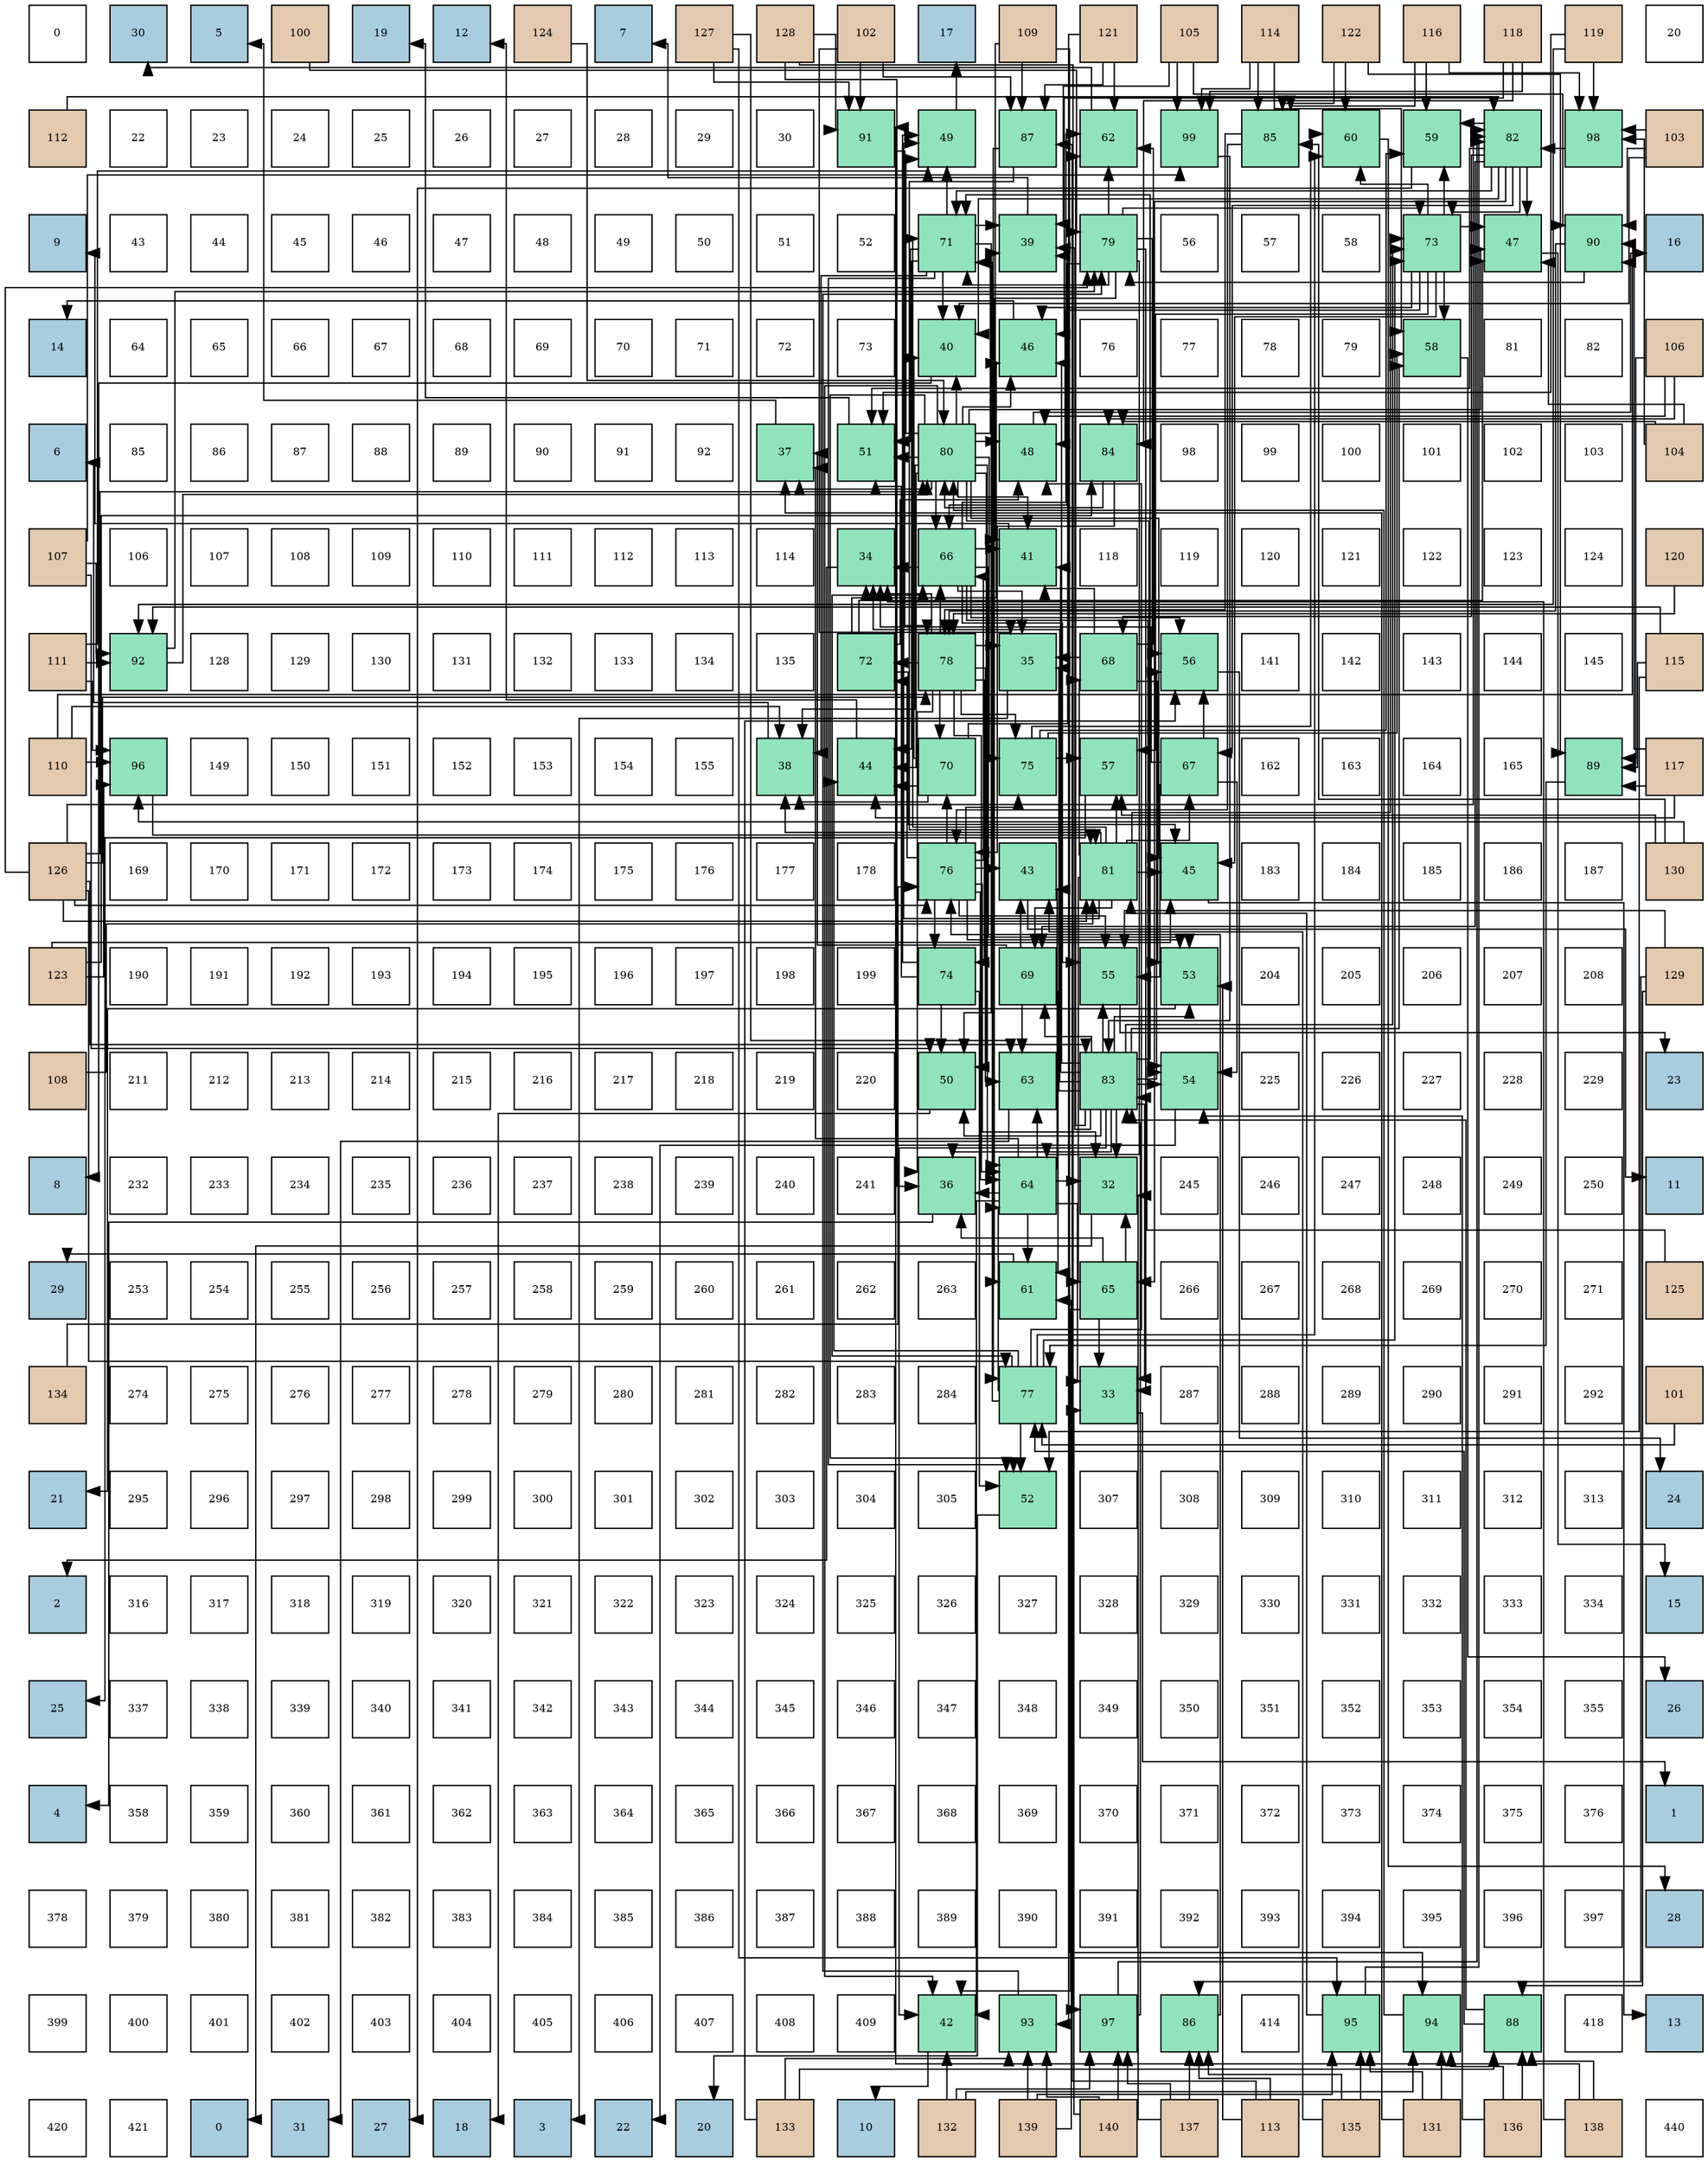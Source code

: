 digraph layout{
 rankdir=TB;
 splines=ortho;
 node [style=filled shape=square fixedsize=true width=0.6];
0[label="0", fontsize=8, fillcolor="#ffffff"];
1[label="30", fontsize=8, fillcolor="#a9ccde"];
2[label="5", fontsize=8, fillcolor="#a9ccde"];
3[label="100", fontsize=8, fillcolor="#e3c9af"];
4[label="19", fontsize=8, fillcolor="#a9ccde"];
5[label="12", fontsize=8, fillcolor="#a9ccde"];
6[label="124", fontsize=8, fillcolor="#e3c9af"];
7[label="7", fontsize=8, fillcolor="#a9ccde"];
8[label="127", fontsize=8, fillcolor="#e3c9af"];
9[label="128", fontsize=8, fillcolor="#e3c9af"];
10[label="102", fontsize=8, fillcolor="#e3c9af"];
11[label="17", fontsize=8, fillcolor="#a9ccde"];
12[label="109", fontsize=8, fillcolor="#e3c9af"];
13[label="121", fontsize=8, fillcolor="#e3c9af"];
14[label="105", fontsize=8, fillcolor="#e3c9af"];
15[label="114", fontsize=8, fillcolor="#e3c9af"];
16[label="122", fontsize=8, fillcolor="#e3c9af"];
17[label="116", fontsize=8, fillcolor="#e3c9af"];
18[label="118", fontsize=8, fillcolor="#e3c9af"];
19[label="119", fontsize=8, fillcolor="#e3c9af"];
20[label="20", fontsize=8, fillcolor="#ffffff"];
21[label="112", fontsize=8, fillcolor="#e3c9af"];
22[label="22", fontsize=8, fillcolor="#ffffff"];
23[label="23", fontsize=8, fillcolor="#ffffff"];
24[label="24", fontsize=8, fillcolor="#ffffff"];
25[label="25", fontsize=8, fillcolor="#ffffff"];
26[label="26", fontsize=8, fillcolor="#ffffff"];
27[label="27", fontsize=8, fillcolor="#ffffff"];
28[label="28", fontsize=8, fillcolor="#ffffff"];
29[label="29", fontsize=8, fillcolor="#ffffff"];
30[label="30", fontsize=8, fillcolor="#ffffff"];
31[label="91", fontsize=8, fillcolor="#91e3bb"];
32[label="49", fontsize=8, fillcolor="#91e3bb"];
33[label="87", fontsize=8, fillcolor="#91e3bb"];
34[label="62", fontsize=8, fillcolor="#91e3bb"];
35[label="99", fontsize=8, fillcolor="#91e3bb"];
36[label="85", fontsize=8, fillcolor="#91e3bb"];
37[label="60", fontsize=8, fillcolor="#91e3bb"];
38[label="59", fontsize=8, fillcolor="#91e3bb"];
39[label="82", fontsize=8, fillcolor="#91e3bb"];
40[label="98", fontsize=8, fillcolor="#91e3bb"];
41[label="103", fontsize=8, fillcolor="#e3c9af"];
42[label="9", fontsize=8, fillcolor="#a9ccde"];
43[label="43", fontsize=8, fillcolor="#ffffff"];
44[label="44", fontsize=8, fillcolor="#ffffff"];
45[label="45", fontsize=8, fillcolor="#ffffff"];
46[label="46", fontsize=8, fillcolor="#ffffff"];
47[label="47", fontsize=8, fillcolor="#ffffff"];
48[label="48", fontsize=8, fillcolor="#ffffff"];
49[label="49", fontsize=8, fillcolor="#ffffff"];
50[label="50", fontsize=8, fillcolor="#ffffff"];
51[label="51", fontsize=8, fillcolor="#ffffff"];
52[label="52", fontsize=8, fillcolor="#ffffff"];
53[label="71", fontsize=8, fillcolor="#91e3bb"];
54[label="39", fontsize=8, fillcolor="#91e3bb"];
55[label="79", fontsize=8, fillcolor="#91e3bb"];
56[label="56", fontsize=8, fillcolor="#ffffff"];
57[label="57", fontsize=8, fillcolor="#ffffff"];
58[label="58", fontsize=8, fillcolor="#ffffff"];
59[label="73", fontsize=8, fillcolor="#91e3bb"];
60[label="47", fontsize=8, fillcolor="#91e3bb"];
61[label="90", fontsize=8, fillcolor="#91e3bb"];
62[label="16", fontsize=8, fillcolor="#a9ccde"];
63[label="14", fontsize=8, fillcolor="#a9ccde"];
64[label="64", fontsize=8, fillcolor="#ffffff"];
65[label="65", fontsize=8, fillcolor="#ffffff"];
66[label="66", fontsize=8, fillcolor="#ffffff"];
67[label="67", fontsize=8, fillcolor="#ffffff"];
68[label="68", fontsize=8, fillcolor="#ffffff"];
69[label="69", fontsize=8, fillcolor="#ffffff"];
70[label="70", fontsize=8, fillcolor="#ffffff"];
71[label="71", fontsize=8, fillcolor="#ffffff"];
72[label="72", fontsize=8, fillcolor="#ffffff"];
73[label="73", fontsize=8, fillcolor="#ffffff"];
74[label="40", fontsize=8, fillcolor="#91e3bb"];
75[label="46", fontsize=8, fillcolor="#91e3bb"];
76[label="76", fontsize=8, fillcolor="#ffffff"];
77[label="77", fontsize=8, fillcolor="#ffffff"];
78[label="78", fontsize=8, fillcolor="#ffffff"];
79[label="79", fontsize=8, fillcolor="#ffffff"];
80[label="58", fontsize=8, fillcolor="#91e3bb"];
81[label="81", fontsize=8, fillcolor="#ffffff"];
82[label="82", fontsize=8, fillcolor="#ffffff"];
83[label="106", fontsize=8, fillcolor="#e3c9af"];
84[label="6", fontsize=8, fillcolor="#a9ccde"];
85[label="85", fontsize=8, fillcolor="#ffffff"];
86[label="86", fontsize=8, fillcolor="#ffffff"];
87[label="87", fontsize=8, fillcolor="#ffffff"];
88[label="88", fontsize=8, fillcolor="#ffffff"];
89[label="89", fontsize=8, fillcolor="#ffffff"];
90[label="90", fontsize=8, fillcolor="#ffffff"];
91[label="91", fontsize=8, fillcolor="#ffffff"];
92[label="92", fontsize=8, fillcolor="#ffffff"];
93[label="37", fontsize=8, fillcolor="#91e3bb"];
94[label="51", fontsize=8, fillcolor="#91e3bb"];
95[label="80", fontsize=8, fillcolor="#91e3bb"];
96[label="48", fontsize=8, fillcolor="#91e3bb"];
97[label="84", fontsize=8, fillcolor="#91e3bb"];
98[label="98", fontsize=8, fillcolor="#ffffff"];
99[label="99", fontsize=8, fillcolor="#ffffff"];
100[label="100", fontsize=8, fillcolor="#ffffff"];
101[label="101", fontsize=8, fillcolor="#ffffff"];
102[label="102", fontsize=8, fillcolor="#ffffff"];
103[label="103", fontsize=8, fillcolor="#ffffff"];
104[label="104", fontsize=8, fillcolor="#e3c9af"];
105[label="107", fontsize=8, fillcolor="#e3c9af"];
106[label="106", fontsize=8, fillcolor="#ffffff"];
107[label="107", fontsize=8, fillcolor="#ffffff"];
108[label="108", fontsize=8, fillcolor="#ffffff"];
109[label="109", fontsize=8, fillcolor="#ffffff"];
110[label="110", fontsize=8, fillcolor="#ffffff"];
111[label="111", fontsize=8, fillcolor="#ffffff"];
112[label="112", fontsize=8, fillcolor="#ffffff"];
113[label="113", fontsize=8, fillcolor="#ffffff"];
114[label="114", fontsize=8, fillcolor="#ffffff"];
115[label="34", fontsize=8, fillcolor="#91e3bb"];
116[label="66", fontsize=8, fillcolor="#91e3bb"];
117[label="41", fontsize=8, fillcolor="#91e3bb"];
118[label="118", fontsize=8, fillcolor="#ffffff"];
119[label="119", fontsize=8, fillcolor="#ffffff"];
120[label="120", fontsize=8, fillcolor="#ffffff"];
121[label="121", fontsize=8, fillcolor="#ffffff"];
122[label="122", fontsize=8, fillcolor="#ffffff"];
123[label="123", fontsize=8, fillcolor="#ffffff"];
124[label="124", fontsize=8, fillcolor="#ffffff"];
125[label="120", fontsize=8, fillcolor="#e3c9af"];
126[label="111", fontsize=8, fillcolor="#e3c9af"];
127[label="92", fontsize=8, fillcolor="#91e3bb"];
128[label="128", fontsize=8, fillcolor="#ffffff"];
129[label="129", fontsize=8, fillcolor="#ffffff"];
130[label="130", fontsize=8, fillcolor="#ffffff"];
131[label="131", fontsize=8, fillcolor="#ffffff"];
132[label="132", fontsize=8, fillcolor="#ffffff"];
133[label="133", fontsize=8, fillcolor="#ffffff"];
134[label="134", fontsize=8, fillcolor="#ffffff"];
135[label="135", fontsize=8, fillcolor="#ffffff"];
136[label="72", fontsize=8, fillcolor="#91e3bb"];
137[label="78", fontsize=8, fillcolor="#91e3bb"];
138[label="35", fontsize=8, fillcolor="#91e3bb"];
139[label="68", fontsize=8, fillcolor="#91e3bb"];
140[label="56", fontsize=8, fillcolor="#91e3bb"];
141[label="141", fontsize=8, fillcolor="#ffffff"];
142[label="142", fontsize=8, fillcolor="#ffffff"];
143[label="143", fontsize=8, fillcolor="#ffffff"];
144[label="144", fontsize=8, fillcolor="#ffffff"];
145[label="145", fontsize=8, fillcolor="#ffffff"];
146[label="115", fontsize=8, fillcolor="#e3c9af"];
147[label="110", fontsize=8, fillcolor="#e3c9af"];
148[label="96", fontsize=8, fillcolor="#91e3bb"];
149[label="149", fontsize=8, fillcolor="#ffffff"];
150[label="150", fontsize=8, fillcolor="#ffffff"];
151[label="151", fontsize=8, fillcolor="#ffffff"];
152[label="152", fontsize=8, fillcolor="#ffffff"];
153[label="153", fontsize=8, fillcolor="#ffffff"];
154[label="154", fontsize=8, fillcolor="#ffffff"];
155[label="155", fontsize=8, fillcolor="#ffffff"];
156[label="38", fontsize=8, fillcolor="#91e3bb"];
157[label="44", fontsize=8, fillcolor="#91e3bb"];
158[label="70", fontsize=8, fillcolor="#91e3bb"];
159[label="75", fontsize=8, fillcolor="#91e3bb"];
160[label="57", fontsize=8, fillcolor="#91e3bb"];
161[label="67", fontsize=8, fillcolor="#91e3bb"];
162[label="162", fontsize=8, fillcolor="#ffffff"];
163[label="163", fontsize=8, fillcolor="#ffffff"];
164[label="164", fontsize=8, fillcolor="#ffffff"];
165[label="165", fontsize=8, fillcolor="#ffffff"];
166[label="89", fontsize=8, fillcolor="#91e3bb"];
167[label="117", fontsize=8, fillcolor="#e3c9af"];
168[label="126", fontsize=8, fillcolor="#e3c9af"];
169[label="169", fontsize=8, fillcolor="#ffffff"];
170[label="170", fontsize=8, fillcolor="#ffffff"];
171[label="171", fontsize=8, fillcolor="#ffffff"];
172[label="172", fontsize=8, fillcolor="#ffffff"];
173[label="173", fontsize=8, fillcolor="#ffffff"];
174[label="174", fontsize=8, fillcolor="#ffffff"];
175[label="175", fontsize=8, fillcolor="#ffffff"];
176[label="176", fontsize=8, fillcolor="#ffffff"];
177[label="177", fontsize=8, fillcolor="#ffffff"];
178[label="178", fontsize=8, fillcolor="#ffffff"];
179[label="76", fontsize=8, fillcolor="#91e3bb"];
180[label="43", fontsize=8, fillcolor="#91e3bb"];
181[label="81", fontsize=8, fillcolor="#91e3bb"];
182[label="45", fontsize=8, fillcolor="#91e3bb"];
183[label="183", fontsize=8, fillcolor="#ffffff"];
184[label="184", fontsize=8, fillcolor="#ffffff"];
185[label="185", fontsize=8, fillcolor="#ffffff"];
186[label="186", fontsize=8, fillcolor="#ffffff"];
187[label="187", fontsize=8, fillcolor="#ffffff"];
188[label="130", fontsize=8, fillcolor="#e3c9af"];
189[label="123", fontsize=8, fillcolor="#e3c9af"];
190[label="190", fontsize=8, fillcolor="#ffffff"];
191[label="191", fontsize=8, fillcolor="#ffffff"];
192[label="192", fontsize=8, fillcolor="#ffffff"];
193[label="193", fontsize=8, fillcolor="#ffffff"];
194[label="194", fontsize=8, fillcolor="#ffffff"];
195[label="195", fontsize=8, fillcolor="#ffffff"];
196[label="196", fontsize=8, fillcolor="#ffffff"];
197[label="197", fontsize=8, fillcolor="#ffffff"];
198[label="198", fontsize=8, fillcolor="#ffffff"];
199[label="199", fontsize=8, fillcolor="#ffffff"];
200[label="74", fontsize=8, fillcolor="#91e3bb"];
201[label="69", fontsize=8, fillcolor="#91e3bb"];
202[label="55", fontsize=8, fillcolor="#91e3bb"];
203[label="53", fontsize=8, fillcolor="#91e3bb"];
204[label="204", fontsize=8, fillcolor="#ffffff"];
205[label="205", fontsize=8, fillcolor="#ffffff"];
206[label="206", fontsize=8, fillcolor="#ffffff"];
207[label="207", fontsize=8, fillcolor="#ffffff"];
208[label="208", fontsize=8, fillcolor="#ffffff"];
209[label="129", fontsize=8, fillcolor="#e3c9af"];
210[label="108", fontsize=8, fillcolor="#e3c9af"];
211[label="211", fontsize=8, fillcolor="#ffffff"];
212[label="212", fontsize=8, fillcolor="#ffffff"];
213[label="213", fontsize=8, fillcolor="#ffffff"];
214[label="214", fontsize=8, fillcolor="#ffffff"];
215[label="215", fontsize=8, fillcolor="#ffffff"];
216[label="216", fontsize=8, fillcolor="#ffffff"];
217[label="217", fontsize=8, fillcolor="#ffffff"];
218[label="218", fontsize=8, fillcolor="#ffffff"];
219[label="219", fontsize=8, fillcolor="#ffffff"];
220[label="220", fontsize=8, fillcolor="#ffffff"];
221[label="50", fontsize=8, fillcolor="#91e3bb"];
222[label="63", fontsize=8, fillcolor="#91e3bb"];
223[label="83", fontsize=8, fillcolor="#91e3bb"];
224[label="54", fontsize=8, fillcolor="#91e3bb"];
225[label="225", fontsize=8, fillcolor="#ffffff"];
226[label="226", fontsize=8, fillcolor="#ffffff"];
227[label="227", fontsize=8, fillcolor="#ffffff"];
228[label="228", fontsize=8, fillcolor="#ffffff"];
229[label="229", fontsize=8, fillcolor="#ffffff"];
230[label="23", fontsize=8, fillcolor="#a9ccde"];
231[label="8", fontsize=8, fillcolor="#a9ccde"];
232[label="232", fontsize=8, fillcolor="#ffffff"];
233[label="233", fontsize=8, fillcolor="#ffffff"];
234[label="234", fontsize=8, fillcolor="#ffffff"];
235[label="235", fontsize=8, fillcolor="#ffffff"];
236[label="236", fontsize=8, fillcolor="#ffffff"];
237[label="237", fontsize=8, fillcolor="#ffffff"];
238[label="238", fontsize=8, fillcolor="#ffffff"];
239[label="239", fontsize=8, fillcolor="#ffffff"];
240[label="240", fontsize=8, fillcolor="#ffffff"];
241[label="241", fontsize=8, fillcolor="#ffffff"];
242[label="36", fontsize=8, fillcolor="#91e3bb"];
243[label="64", fontsize=8, fillcolor="#91e3bb"];
244[label="32", fontsize=8, fillcolor="#91e3bb"];
245[label="245", fontsize=8, fillcolor="#ffffff"];
246[label="246", fontsize=8, fillcolor="#ffffff"];
247[label="247", fontsize=8, fillcolor="#ffffff"];
248[label="248", fontsize=8, fillcolor="#ffffff"];
249[label="249", fontsize=8, fillcolor="#ffffff"];
250[label="250", fontsize=8, fillcolor="#ffffff"];
251[label="11", fontsize=8, fillcolor="#a9ccde"];
252[label="29", fontsize=8, fillcolor="#a9ccde"];
253[label="253", fontsize=8, fillcolor="#ffffff"];
254[label="254", fontsize=8, fillcolor="#ffffff"];
255[label="255", fontsize=8, fillcolor="#ffffff"];
256[label="256", fontsize=8, fillcolor="#ffffff"];
257[label="257", fontsize=8, fillcolor="#ffffff"];
258[label="258", fontsize=8, fillcolor="#ffffff"];
259[label="259", fontsize=8, fillcolor="#ffffff"];
260[label="260", fontsize=8, fillcolor="#ffffff"];
261[label="261", fontsize=8, fillcolor="#ffffff"];
262[label="262", fontsize=8, fillcolor="#ffffff"];
263[label="263", fontsize=8, fillcolor="#ffffff"];
264[label="61", fontsize=8, fillcolor="#91e3bb"];
265[label="65", fontsize=8, fillcolor="#91e3bb"];
266[label="266", fontsize=8, fillcolor="#ffffff"];
267[label="267", fontsize=8, fillcolor="#ffffff"];
268[label="268", fontsize=8, fillcolor="#ffffff"];
269[label="269", fontsize=8, fillcolor="#ffffff"];
270[label="270", fontsize=8, fillcolor="#ffffff"];
271[label="271", fontsize=8, fillcolor="#ffffff"];
272[label="125", fontsize=8, fillcolor="#e3c9af"];
273[label="134", fontsize=8, fillcolor="#e3c9af"];
274[label="274", fontsize=8, fillcolor="#ffffff"];
275[label="275", fontsize=8, fillcolor="#ffffff"];
276[label="276", fontsize=8, fillcolor="#ffffff"];
277[label="277", fontsize=8, fillcolor="#ffffff"];
278[label="278", fontsize=8, fillcolor="#ffffff"];
279[label="279", fontsize=8, fillcolor="#ffffff"];
280[label="280", fontsize=8, fillcolor="#ffffff"];
281[label="281", fontsize=8, fillcolor="#ffffff"];
282[label="282", fontsize=8, fillcolor="#ffffff"];
283[label="283", fontsize=8, fillcolor="#ffffff"];
284[label="284", fontsize=8, fillcolor="#ffffff"];
285[label="77", fontsize=8, fillcolor="#91e3bb"];
286[label="33", fontsize=8, fillcolor="#91e3bb"];
287[label="287", fontsize=8, fillcolor="#ffffff"];
288[label="288", fontsize=8, fillcolor="#ffffff"];
289[label="289", fontsize=8, fillcolor="#ffffff"];
290[label="290", fontsize=8, fillcolor="#ffffff"];
291[label="291", fontsize=8, fillcolor="#ffffff"];
292[label="292", fontsize=8, fillcolor="#ffffff"];
293[label="101", fontsize=8, fillcolor="#e3c9af"];
294[label="21", fontsize=8, fillcolor="#a9ccde"];
295[label="295", fontsize=8, fillcolor="#ffffff"];
296[label="296", fontsize=8, fillcolor="#ffffff"];
297[label="297", fontsize=8, fillcolor="#ffffff"];
298[label="298", fontsize=8, fillcolor="#ffffff"];
299[label="299", fontsize=8, fillcolor="#ffffff"];
300[label="300", fontsize=8, fillcolor="#ffffff"];
301[label="301", fontsize=8, fillcolor="#ffffff"];
302[label="302", fontsize=8, fillcolor="#ffffff"];
303[label="303", fontsize=8, fillcolor="#ffffff"];
304[label="304", fontsize=8, fillcolor="#ffffff"];
305[label="305", fontsize=8, fillcolor="#ffffff"];
306[label="52", fontsize=8, fillcolor="#91e3bb"];
307[label="307", fontsize=8, fillcolor="#ffffff"];
308[label="308", fontsize=8, fillcolor="#ffffff"];
309[label="309", fontsize=8, fillcolor="#ffffff"];
310[label="310", fontsize=8, fillcolor="#ffffff"];
311[label="311", fontsize=8, fillcolor="#ffffff"];
312[label="312", fontsize=8, fillcolor="#ffffff"];
313[label="313", fontsize=8, fillcolor="#ffffff"];
314[label="24", fontsize=8, fillcolor="#a9ccde"];
315[label="2", fontsize=8, fillcolor="#a9ccde"];
316[label="316", fontsize=8, fillcolor="#ffffff"];
317[label="317", fontsize=8, fillcolor="#ffffff"];
318[label="318", fontsize=8, fillcolor="#ffffff"];
319[label="319", fontsize=8, fillcolor="#ffffff"];
320[label="320", fontsize=8, fillcolor="#ffffff"];
321[label="321", fontsize=8, fillcolor="#ffffff"];
322[label="322", fontsize=8, fillcolor="#ffffff"];
323[label="323", fontsize=8, fillcolor="#ffffff"];
324[label="324", fontsize=8, fillcolor="#ffffff"];
325[label="325", fontsize=8, fillcolor="#ffffff"];
326[label="326", fontsize=8, fillcolor="#ffffff"];
327[label="327", fontsize=8, fillcolor="#ffffff"];
328[label="328", fontsize=8, fillcolor="#ffffff"];
329[label="329", fontsize=8, fillcolor="#ffffff"];
330[label="330", fontsize=8, fillcolor="#ffffff"];
331[label="331", fontsize=8, fillcolor="#ffffff"];
332[label="332", fontsize=8, fillcolor="#ffffff"];
333[label="333", fontsize=8, fillcolor="#ffffff"];
334[label="334", fontsize=8, fillcolor="#ffffff"];
335[label="15", fontsize=8, fillcolor="#a9ccde"];
336[label="25", fontsize=8, fillcolor="#a9ccde"];
337[label="337", fontsize=8, fillcolor="#ffffff"];
338[label="338", fontsize=8, fillcolor="#ffffff"];
339[label="339", fontsize=8, fillcolor="#ffffff"];
340[label="340", fontsize=8, fillcolor="#ffffff"];
341[label="341", fontsize=8, fillcolor="#ffffff"];
342[label="342", fontsize=8, fillcolor="#ffffff"];
343[label="343", fontsize=8, fillcolor="#ffffff"];
344[label="344", fontsize=8, fillcolor="#ffffff"];
345[label="345", fontsize=8, fillcolor="#ffffff"];
346[label="346", fontsize=8, fillcolor="#ffffff"];
347[label="347", fontsize=8, fillcolor="#ffffff"];
348[label="348", fontsize=8, fillcolor="#ffffff"];
349[label="349", fontsize=8, fillcolor="#ffffff"];
350[label="350", fontsize=8, fillcolor="#ffffff"];
351[label="351", fontsize=8, fillcolor="#ffffff"];
352[label="352", fontsize=8, fillcolor="#ffffff"];
353[label="353", fontsize=8, fillcolor="#ffffff"];
354[label="354", fontsize=8, fillcolor="#ffffff"];
355[label="355", fontsize=8, fillcolor="#ffffff"];
356[label="26", fontsize=8, fillcolor="#a9ccde"];
357[label="4", fontsize=8, fillcolor="#a9ccde"];
358[label="358", fontsize=8, fillcolor="#ffffff"];
359[label="359", fontsize=8, fillcolor="#ffffff"];
360[label="360", fontsize=8, fillcolor="#ffffff"];
361[label="361", fontsize=8, fillcolor="#ffffff"];
362[label="362", fontsize=8, fillcolor="#ffffff"];
363[label="363", fontsize=8, fillcolor="#ffffff"];
364[label="364", fontsize=8, fillcolor="#ffffff"];
365[label="365", fontsize=8, fillcolor="#ffffff"];
366[label="366", fontsize=8, fillcolor="#ffffff"];
367[label="367", fontsize=8, fillcolor="#ffffff"];
368[label="368", fontsize=8, fillcolor="#ffffff"];
369[label="369", fontsize=8, fillcolor="#ffffff"];
370[label="370", fontsize=8, fillcolor="#ffffff"];
371[label="371", fontsize=8, fillcolor="#ffffff"];
372[label="372", fontsize=8, fillcolor="#ffffff"];
373[label="373", fontsize=8, fillcolor="#ffffff"];
374[label="374", fontsize=8, fillcolor="#ffffff"];
375[label="375", fontsize=8, fillcolor="#ffffff"];
376[label="376", fontsize=8, fillcolor="#ffffff"];
377[label="1", fontsize=8, fillcolor="#a9ccde"];
378[label="378", fontsize=8, fillcolor="#ffffff"];
379[label="379", fontsize=8, fillcolor="#ffffff"];
380[label="380", fontsize=8, fillcolor="#ffffff"];
381[label="381", fontsize=8, fillcolor="#ffffff"];
382[label="382", fontsize=8, fillcolor="#ffffff"];
383[label="383", fontsize=8, fillcolor="#ffffff"];
384[label="384", fontsize=8, fillcolor="#ffffff"];
385[label="385", fontsize=8, fillcolor="#ffffff"];
386[label="386", fontsize=8, fillcolor="#ffffff"];
387[label="387", fontsize=8, fillcolor="#ffffff"];
388[label="388", fontsize=8, fillcolor="#ffffff"];
389[label="389", fontsize=8, fillcolor="#ffffff"];
390[label="390", fontsize=8, fillcolor="#ffffff"];
391[label="391", fontsize=8, fillcolor="#ffffff"];
392[label="392", fontsize=8, fillcolor="#ffffff"];
393[label="393", fontsize=8, fillcolor="#ffffff"];
394[label="394", fontsize=8, fillcolor="#ffffff"];
395[label="395", fontsize=8, fillcolor="#ffffff"];
396[label="396", fontsize=8, fillcolor="#ffffff"];
397[label="397", fontsize=8, fillcolor="#ffffff"];
398[label="28", fontsize=8, fillcolor="#a9ccde"];
399[label="399", fontsize=8, fillcolor="#ffffff"];
400[label="400", fontsize=8, fillcolor="#ffffff"];
401[label="401", fontsize=8, fillcolor="#ffffff"];
402[label="402", fontsize=8, fillcolor="#ffffff"];
403[label="403", fontsize=8, fillcolor="#ffffff"];
404[label="404", fontsize=8, fillcolor="#ffffff"];
405[label="405", fontsize=8, fillcolor="#ffffff"];
406[label="406", fontsize=8, fillcolor="#ffffff"];
407[label="407", fontsize=8, fillcolor="#ffffff"];
408[label="408", fontsize=8, fillcolor="#ffffff"];
409[label="409", fontsize=8, fillcolor="#ffffff"];
410[label="42", fontsize=8, fillcolor="#91e3bb"];
411[label="93", fontsize=8, fillcolor="#91e3bb"];
412[label="97", fontsize=8, fillcolor="#91e3bb"];
413[label="86", fontsize=8, fillcolor="#91e3bb"];
414[label="414", fontsize=8, fillcolor="#ffffff"];
415[label="95", fontsize=8, fillcolor="#91e3bb"];
416[label="94", fontsize=8, fillcolor="#91e3bb"];
417[label="88", fontsize=8, fillcolor="#91e3bb"];
418[label="418", fontsize=8, fillcolor="#ffffff"];
419[label="13", fontsize=8, fillcolor="#a9ccde"];
420[label="420", fontsize=8, fillcolor="#ffffff"];
421[label="421", fontsize=8, fillcolor="#ffffff"];
422[label="0", fontsize=8, fillcolor="#a9ccde"];
423[label="31", fontsize=8, fillcolor="#a9ccde"];
424[label="27", fontsize=8, fillcolor="#a9ccde"];
425[label="18", fontsize=8, fillcolor="#a9ccde"];
426[label="3", fontsize=8, fillcolor="#a9ccde"];
427[label="22", fontsize=8, fillcolor="#a9ccde"];
428[label="20", fontsize=8, fillcolor="#a9ccde"];
429[label="133", fontsize=8, fillcolor="#e3c9af"];
430[label="10", fontsize=8, fillcolor="#a9ccde"];
431[label="132", fontsize=8, fillcolor="#e3c9af"];
432[label="139", fontsize=8, fillcolor="#e3c9af"];
433[label="140", fontsize=8, fillcolor="#e3c9af"];
434[label="137", fontsize=8, fillcolor="#e3c9af"];
435[label="113", fontsize=8, fillcolor="#e3c9af"];
436[label="135", fontsize=8, fillcolor="#e3c9af"];
437[label="131", fontsize=8, fillcolor="#e3c9af"];
438[label="136", fontsize=8, fillcolor="#e3c9af"];
439[label="138", fontsize=8, fillcolor="#e3c9af"];
440[label="440", fontsize=8, fillcolor="#ffffff"];
edge [constraint=false, style=vis];244 -> 422;
286 -> 377;
115 -> 315;
138 -> 426;
242 -> 357;
93 -> 2;
156 -> 84;
54 -> 7;
74 -> 231;
117 -> 42;
410 -> 430;
180 -> 251;
157 -> 5;
182 -> 419;
75 -> 63;
60 -> 335;
96 -> 62;
32 -> 11;
221 -> 425;
94 -> 4;
306 -> 428;
203 -> 294;
224 -> 427;
202 -> 230;
140 -> 314;
160 -> 336;
80 -> 356;
38 -> 424;
37 -> 398;
264 -> 252;
34 -> 1;
222 -> 423;
243 -> 244;
243 -> 286;
243 -> 242;
243 -> 93;
243 -> 410;
243 -> 180;
243 -> 264;
243 -> 222;
265 -> 244;
265 -> 286;
265 -> 242;
265 -> 410;
116 -> 115;
116 -> 138;
116 -> 117;
116 -> 203;
116 -> 224;
116 -> 202;
116 -> 140;
116 -> 34;
161 -> 115;
161 -> 224;
161 -> 202;
161 -> 140;
139 -> 138;
139 -> 117;
139 -> 203;
139 -> 34;
201 -> 93;
201 -> 180;
201 -> 264;
201 -> 222;
158 -> 156;
158 -> 54;
158 -> 74;
158 -> 157;
53 -> 156;
53 -> 54;
53 -> 74;
53 -> 157;
53 -> 32;
53 -> 221;
53 -> 94;
53 -> 306;
136 -> 182;
136 -> 75;
136 -> 60;
136 -> 96;
59 -> 182;
59 -> 75;
59 -> 60;
59 -> 96;
59 -> 160;
59 -> 80;
59 -> 38;
59 -> 37;
200 -> 32;
200 -> 221;
200 -> 94;
200 -> 306;
159 -> 160;
159 -> 80;
159 -> 38;
159 -> 37;
179 -> 244;
179 -> 180;
179 -> 203;
179 -> 202;
179 -> 243;
179 -> 116;
179 -> 158;
179 -> 136;
179 -> 200;
179 -> 159;
285 -> 157;
285 -> 96;
285 -> 306;
285 -> 37;
285 -> 243;
285 -> 116;
285 -> 53;
285 -> 59;
137 -> 115;
137 -> 138;
137 -> 242;
137 -> 222;
137 -> 243;
137 -> 116;
137 -> 158;
137 -> 136;
137 -> 200;
137 -> 159;
55 -> 286;
55 -> 140;
55 -> 264;
55 -> 34;
55 -> 243;
55 -> 116;
55 -> 53;
55 -> 59;
95 -> 93;
95 -> 156;
95 -> 54;
95 -> 74;
95 -> 117;
95 -> 410;
95 -> 157;
95 -> 182;
95 -> 75;
95 -> 60;
95 -> 96;
95 -> 32;
95 -> 221;
95 -> 94;
95 -> 306;
95 -> 224;
95 -> 243;
95 -> 116;
95 -> 159;
181 -> 156;
181 -> 182;
181 -> 32;
181 -> 160;
181 -> 265;
181 -> 161;
181 -> 139;
181 -> 201;
181 -> 53;
181 -> 59;
39 -> 74;
39 -> 60;
39 -> 94;
39 -> 38;
39 -> 265;
39 -> 161;
39 -> 139;
39 -> 201;
39 -> 53;
39 -> 59;
223 -> 244;
223 -> 286;
223 -> 115;
223 -> 138;
223 -> 242;
223 -> 54;
223 -> 117;
223 -> 410;
223 -> 75;
223 -> 221;
223 -> 203;
223 -> 224;
223 -> 202;
223 -> 140;
223 -> 80;
223 -> 34;
223 -> 201;
223 -> 53;
223 -> 59;
97 -> 179;
97 -> 95;
36 -> 179;
36 -> 137;
413 -> 179;
33 -> 285;
33 -> 181;
417 -> 285;
417 -> 223;
166 -> 285;
61 -> 137;
61 -> 55;
31 -> 137;
127 -> 55;
127 -> 95;
411 -> 55;
416 -> 95;
415 -> 181;
415 -> 39;
148 -> 181;
412 -> 39;
412 -> 223;
40 -> 39;
35 -> 223;
3 -> 55;
293 -> 285;
10 -> 138;
10 -> 33;
10 -> 31;
41 -> 74;
41 -> 61;
41 -> 40;
104 -> 60;
104 -> 97;
104 -> 40;
14 -> 54;
14 -> 61;
14 -> 35;
83 -> 96;
83 -> 97;
83 -> 166;
105 -> 221;
105 -> 127;
105 -> 35;
210 -> 181;
12 -> 117;
12 -> 33;
12 -> 416;
147 -> 156;
147 -> 61;
147 -> 148;
126 -> 32;
126 -> 127;
126 -> 148;
21 -> 39;
435 -> 203;
435 -> 413;
435 -> 33;
15 -> 80;
15 -> 36;
15 -> 35;
146 -> 306;
146 -> 166;
146 -> 127;
17 -> 38;
17 -> 36;
17 -> 40;
167 -> 157;
167 -> 166;
167 -> 61;
18 -> 75;
18 -> 97;
18 -> 35;
19 -> 94;
19 -> 127;
19 -> 40;
125 -> 137;
13 -> 34;
13 -> 33;
13 -> 411;
16 -> 37;
16 -> 36;
16 -> 166;
189 -> 182;
189 -> 97;
189 -> 148;
6 -> 95;
272 -> 223;
168 -> 179;
168 -> 285;
168 -> 137;
168 -> 55;
168 -> 95;
168 -> 181;
168 -> 39;
168 -> 223;
8 -> 222;
8 -> 31;
8 -> 415;
9 -> 242;
9 -> 31;
9 -> 412;
209 -> 202;
209 -> 413;
209 -> 417;
188 -> 160;
188 -> 36;
188 -> 148;
437 -> 93;
437 -> 416;
437 -> 415;
431 -> 410;
431 -> 416;
431 -> 412;
429 -> 140;
429 -> 417;
429 -> 411;
273 -> 179;
436 -> 180;
436 -> 413;
436 -> 415;
438 -> 224;
438 -> 417;
438 -> 416;
434 -> 244;
434 -> 413;
434 -> 412;
439 -> 115;
439 -> 417;
439 -> 31;
432 -> 264;
432 -> 411;
432 -> 415;
433 -> 286;
433 -> 411;
433 -> 412;
edge [constraint=true, style=invis];
0 -> 21 -> 42 -> 63 -> 84 -> 105 -> 126 -> 147 -> 168 -> 189 -> 210 -> 231 -> 252 -> 273 -> 294 -> 315 -> 336 -> 357 -> 378 -> 399 -> 420;
1 -> 22 -> 43 -> 64 -> 85 -> 106 -> 127 -> 148 -> 169 -> 190 -> 211 -> 232 -> 253 -> 274 -> 295 -> 316 -> 337 -> 358 -> 379 -> 400 -> 421;
2 -> 23 -> 44 -> 65 -> 86 -> 107 -> 128 -> 149 -> 170 -> 191 -> 212 -> 233 -> 254 -> 275 -> 296 -> 317 -> 338 -> 359 -> 380 -> 401 -> 422;
3 -> 24 -> 45 -> 66 -> 87 -> 108 -> 129 -> 150 -> 171 -> 192 -> 213 -> 234 -> 255 -> 276 -> 297 -> 318 -> 339 -> 360 -> 381 -> 402 -> 423;
4 -> 25 -> 46 -> 67 -> 88 -> 109 -> 130 -> 151 -> 172 -> 193 -> 214 -> 235 -> 256 -> 277 -> 298 -> 319 -> 340 -> 361 -> 382 -> 403 -> 424;
5 -> 26 -> 47 -> 68 -> 89 -> 110 -> 131 -> 152 -> 173 -> 194 -> 215 -> 236 -> 257 -> 278 -> 299 -> 320 -> 341 -> 362 -> 383 -> 404 -> 425;
6 -> 27 -> 48 -> 69 -> 90 -> 111 -> 132 -> 153 -> 174 -> 195 -> 216 -> 237 -> 258 -> 279 -> 300 -> 321 -> 342 -> 363 -> 384 -> 405 -> 426;
7 -> 28 -> 49 -> 70 -> 91 -> 112 -> 133 -> 154 -> 175 -> 196 -> 217 -> 238 -> 259 -> 280 -> 301 -> 322 -> 343 -> 364 -> 385 -> 406 -> 427;
8 -> 29 -> 50 -> 71 -> 92 -> 113 -> 134 -> 155 -> 176 -> 197 -> 218 -> 239 -> 260 -> 281 -> 302 -> 323 -> 344 -> 365 -> 386 -> 407 -> 428;
9 -> 30 -> 51 -> 72 -> 93 -> 114 -> 135 -> 156 -> 177 -> 198 -> 219 -> 240 -> 261 -> 282 -> 303 -> 324 -> 345 -> 366 -> 387 -> 408 -> 429;
10 -> 31 -> 52 -> 73 -> 94 -> 115 -> 136 -> 157 -> 178 -> 199 -> 220 -> 241 -> 262 -> 283 -> 304 -> 325 -> 346 -> 367 -> 388 -> 409 -> 430;
11 -> 32 -> 53 -> 74 -> 95 -> 116 -> 137 -> 158 -> 179 -> 200 -> 221 -> 242 -> 263 -> 284 -> 305 -> 326 -> 347 -> 368 -> 389 -> 410 -> 431;
12 -> 33 -> 54 -> 75 -> 96 -> 117 -> 138 -> 159 -> 180 -> 201 -> 222 -> 243 -> 264 -> 285 -> 306 -> 327 -> 348 -> 369 -> 390 -> 411 -> 432;
13 -> 34 -> 55 -> 76 -> 97 -> 118 -> 139 -> 160 -> 181 -> 202 -> 223 -> 244 -> 265 -> 286 -> 307 -> 328 -> 349 -> 370 -> 391 -> 412 -> 433;
14 -> 35 -> 56 -> 77 -> 98 -> 119 -> 140 -> 161 -> 182 -> 203 -> 224 -> 245 -> 266 -> 287 -> 308 -> 329 -> 350 -> 371 -> 392 -> 413 -> 434;
15 -> 36 -> 57 -> 78 -> 99 -> 120 -> 141 -> 162 -> 183 -> 204 -> 225 -> 246 -> 267 -> 288 -> 309 -> 330 -> 351 -> 372 -> 393 -> 414 -> 435;
16 -> 37 -> 58 -> 79 -> 100 -> 121 -> 142 -> 163 -> 184 -> 205 -> 226 -> 247 -> 268 -> 289 -> 310 -> 331 -> 352 -> 373 -> 394 -> 415 -> 436;
17 -> 38 -> 59 -> 80 -> 101 -> 122 -> 143 -> 164 -> 185 -> 206 -> 227 -> 248 -> 269 -> 290 -> 311 -> 332 -> 353 -> 374 -> 395 -> 416 -> 437;
18 -> 39 -> 60 -> 81 -> 102 -> 123 -> 144 -> 165 -> 186 -> 207 -> 228 -> 249 -> 270 -> 291 -> 312 -> 333 -> 354 -> 375 -> 396 -> 417 -> 438;
19 -> 40 -> 61 -> 82 -> 103 -> 124 -> 145 -> 166 -> 187 -> 208 -> 229 -> 250 -> 271 -> 292 -> 313 -> 334 -> 355 -> 376 -> 397 -> 418 -> 439;
20 -> 41 -> 62 -> 83 -> 104 -> 125 -> 146 -> 167 -> 188 -> 209 -> 230 -> 251 -> 272 -> 293 -> 314 -> 335 -> 356 -> 377 -> 398 -> 419 -> 440;
rank = same {0 -> 1 -> 2 -> 3 -> 4 -> 5 -> 6 -> 7 -> 8 -> 9 -> 10 -> 11 -> 12 -> 13 -> 14 -> 15 -> 16 -> 17 -> 18 -> 19 -> 20};
rank = same {21 -> 22 -> 23 -> 24 -> 25 -> 26 -> 27 -> 28 -> 29 -> 30 -> 31 -> 32 -> 33 -> 34 -> 35 -> 36 -> 37 -> 38 -> 39 -> 40 -> 41};
rank = same {42 -> 43 -> 44 -> 45 -> 46 -> 47 -> 48 -> 49 -> 50 -> 51 -> 52 -> 53 -> 54 -> 55 -> 56 -> 57 -> 58 -> 59 -> 60 -> 61 -> 62};
rank = same {63 -> 64 -> 65 -> 66 -> 67 -> 68 -> 69 -> 70 -> 71 -> 72 -> 73 -> 74 -> 75 -> 76 -> 77 -> 78 -> 79 -> 80 -> 81 -> 82 -> 83};
rank = same {84 -> 85 -> 86 -> 87 -> 88 -> 89 -> 90 -> 91 -> 92 -> 93 -> 94 -> 95 -> 96 -> 97 -> 98 -> 99 -> 100 -> 101 -> 102 -> 103 -> 104};
rank = same {105 -> 106 -> 107 -> 108 -> 109 -> 110 -> 111 -> 112 -> 113 -> 114 -> 115 -> 116 -> 117 -> 118 -> 119 -> 120 -> 121 -> 122 -> 123 -> 124 -> 125};
rank = same {126 -> 127 -> 128 -> 129 -> 130 -> 131 -> 132 -> 133 -> 134 -> 135 -> 136 -> 137 -> 138 -> 139 -> 140 -> 141 -> 142 -> 143 -> 144 -> 145 -> 146};
rank = same {147 -> 148 -> 149 -> 150 -> 151 -> 152 -> 153 -> 154 -> 155 -> 156 -> 157 -> 158 -> 159 -> 160 -> 161 -> 162 -> 163 -> 164 -> 165 -> 166 -> 167};
rank = same {168 -> 169 -> 170 -> 171 -> 172 -> 173 -> 174 -> 175 -> 176 -> 177 -> 178 -> 179 -> 180 -> 181 -> 182 -> 183 -> 184 -> 185 -> 186 -> 187 -> 188};
rank = same {189 -> 190 -> 191 -> 192 -> 193 -> 194 -> 195 -> 196 -> 197 -> 198 -> 199 -> 200 -> 201 -> 202 -> 203 -> 204 -> 205 -> 206 -> 207 -> 208 -> 209};
rank = same {210 -> 211 -> 212 -> 213 -> 214 -> 215 -> 216 -> 217 -> 218 -> 219 -> 220 -> 221 -> 222 -> 223 -> 224 -> 225 -> 226 -> 227 -> 228 -> 229 -> 230};
rank = same {231 -> 232 -> 233 -> 234 -> 235 -> 236 -> 237 -> 238 -> 239 -> 240 -> 241 -> 242 -> 243 -> 244 -> 245 -> 246 -> 247 -> 248 -> 249 -> 250 -> 251};
rank = same {252 -> 253 -> 254 -> 255 -> 256 -> 257 -> 258 -> 259 -> 260 -> 261 -> 262 -> 263 -> 264 -> 265 -> 266 -> 267 -> 268 -> 269 -> 270 -> 271 -> 272};
rank = same {273 -> 274 -> 275 -> 276 -> 277 -> 278 -> 279 -> 280 -> 281 -> 282 -> 283 -> 284 -> 285 -> 286 -> 287 -> 288 -> 289 -> 290 -> 291 -> 292 -> 293};
rank = same {294 -> 295 -> 296 -> 297 -> 298 -> 299 -> 300 -> 301 -> 302 -> 303 -> 304 -> 305 -> 306 -> 307 -> 308 -> 309 -> 310 -> 311 -> 312 -> 313 -> 314};
rank = same {315 -> 316 -> 317 -> 318 -> 319 -> 320 -> 321 -> 322 -> 323 -> 324 -> 325 -> 326 -> 327 -> 328 -> 329 -> 330 -> 331 -> 332 -> 333 -> 334 -> 335};
rank = same {336 -> 337 -> 338 -> 339 -> 340 -> 341 -> 342 -> 343 -> 344 -> 345 -> 346 -> 347 -> 348 -> 349 -> 350 -> 351 -> 352 -> 353 -> 354 -> 355 -> 356};
rank = same {357 -> 358 -> 359 -> 360 -> 361 -> 362 -> 363 -> 364 -> 365 -> 366 -> 367 -> 368 -> 369 -> 370 -> 371 -> 372 -> 373 -> 374 -> 375 -> 376 -> 377};
rank = same {378 -> 379 -> 380 -> 381 -> 382 -> 383 -> 384 -> 385 -> 386 -> 387 -> 388 -> 389 -> 390 -> 391 -> 392 -> 393 -> 394 -> 395 -> 396 -> 397 -> 398};
rank = same {399 -> 400 -> 401 -> 402 -> 403 -> 404 -> 405 -> 406 -> 407 -> 408 -> 409 -> 410 -> 411 -> 412 -> 413 -> 414 -> 415 -> 416 -> 417 -> 418 -> 419};
rank = same {420 -> 421 -> 422 -> 423 -> 424 -> 425 -> 426 -> 427 -> 428 -> 429 -> 430 -> 431 -> 432 -> 433 -> 434 -> 435 -> 436 -> 437 -> 438 -> 439 -> 440};
}